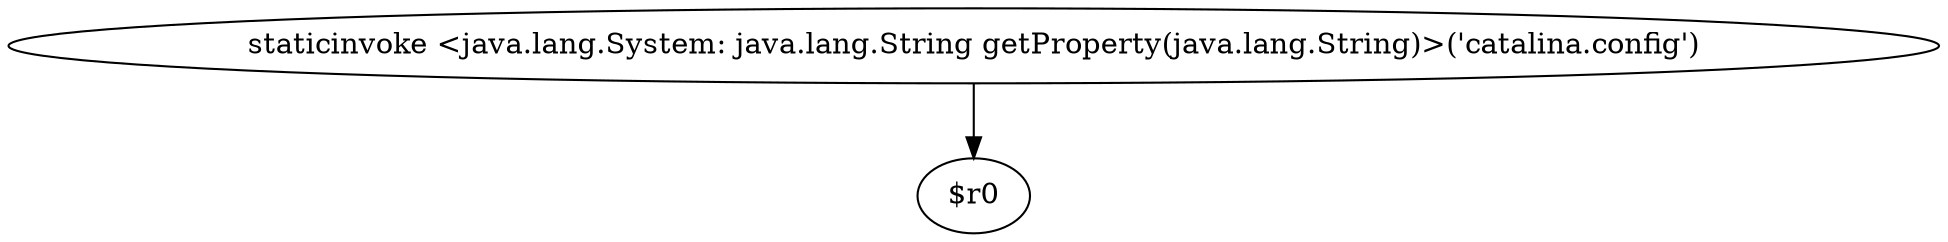 digraph g {
0[label="staticinvoke <java.lang.System: java.lang.String getProperty(java.lang.String)>('catalina.config')"]
1[label="$r0"]
0->1[label=""]
}